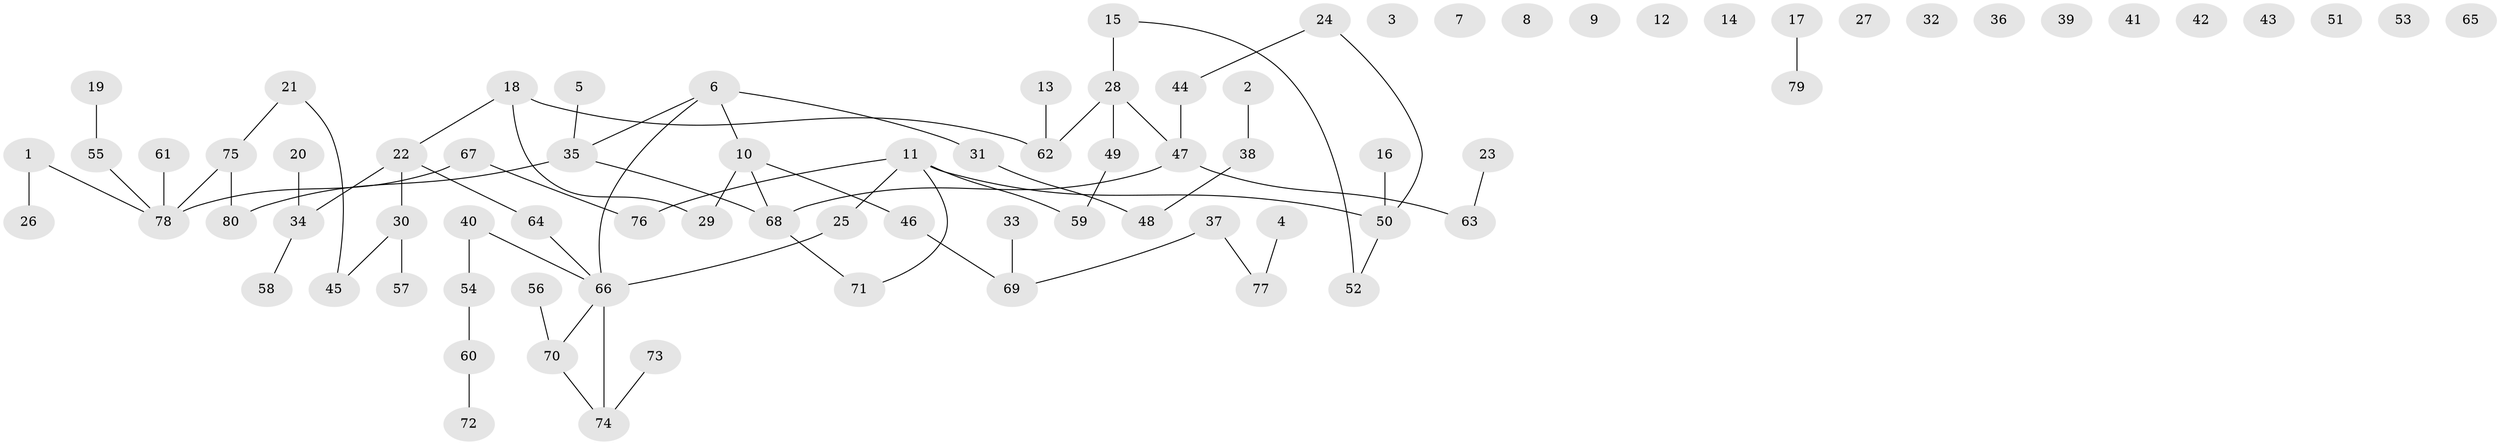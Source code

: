 // Generated by graph-tools (version 1.1) at 2025/33/03/09/25 02:33:50]
// undirected, 80 vertices, 72 edges
graph export_dot {
graph [start="1"]
  node [color=gray90,style=filled];
  1;
  2;
  3;
  4;
  5;
  6;
  7;
  8;
  9;
  10;
  11;
  12;
  13;
  14;
  15;
  16;
  17;
  18;
  19;
  20;
  21;
  22;
  23;
  24;
  25;
  26;
  27;
  28;
  29;
  30;
  31;
  32;
  33;
  34;
  35;
  36;
  37;
  38;
  39;
  40;
  41;
  42;
  43;
  44;
  45;
  46;
  47;
  48;
  49;
  50;
  51;
  52;
  53;
  54;
  55;
  56;
  57;
  58;
  59;
  60;
  61;
  62;
  63;
  64;
  65;
  66;
  67;
  68;
  69;
  70;
  71;
  72;
  73;
  74;
  75;
  76;
  77;
  78;
  79;
  80;
  1 -- 26;
  1 -- 78;
  2 -- 38;
  4 -- 77;
  5 -- 35;
  6 -- 10;
  6 -- 31;
  6 -- 35;
  6 -- 66;
  10 -- 29;
  10 -- 46;
  10 -- 68;
  11 -- 25;
  11 -- 50;
  11 -- 59;
  11 -- 71;
  11 -- 76;
  13 -- 62;
  15 -- 28;
  15 -- 52;
  16 -- 50;
  17 -- 79;
  18 -- 22;
  18 -- 29;
  18 -- 62;
  19 -- 55;
  20 -- 34;
  21 -- 45;
  21 -- 75;
  22 -- 30;
  22 -- 34;
  22 -- 64;
  23 -- 63;
  24 -- 44;
  24 -- 50;
  25 -- 66;
  28 -- 47;
  28 -- 49;
  28 -- 62;
  30 -- 45;
  30 -- 57;
  31 -- 48;
  33 -- 69;
  34 -- 58;
  35 -- 68;
  35 -- 80;
  37 -- 69;
  37 -- 77;
  38 -- 48;
  40 -- 54;
  40 -- 66;
  44 -- 47;
  46 -- 69;
  47 -- 63;
  47 -- 68;
  49 -- 59;
  50 -- 52;
  54 -- 60;
  55 -- 78;
  56 -- 70;
  60 -- 72;
  61 -- 78;
  64 -- 66;
  66 -- 70;
  66 -- 74;
  67 -- 76;
  67 -- 78;
  68 -- 71;
  70 -- 74;
  73 -- 74;
  75 -- 78;
  75 -- 80;
}
